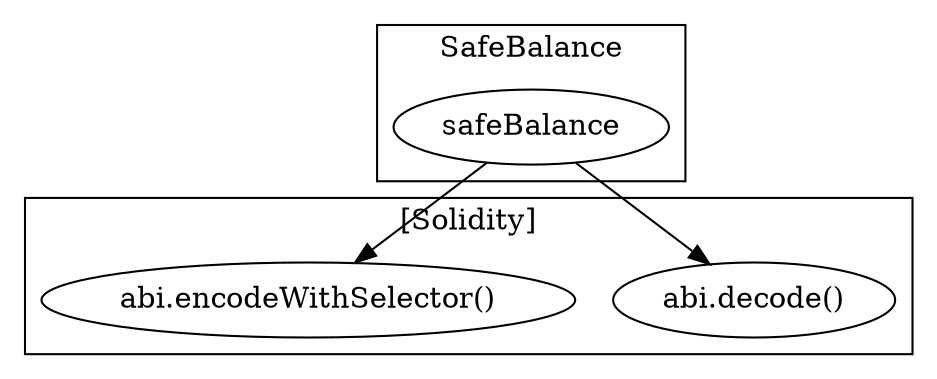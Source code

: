 strict digraph {
subgraph cluster_5256_SafeBalance {
label = "SafeBalance"
"5256_safeBalance" [label="safeBalance"]
}subgraph cluster_solidity {
label = "[Solidity]"
"abi.decode()" 
"abi.encodeWithSelector()" 
"5256_safeBalance" -> "abi.encodeWithSelector()"
"5256_safeBalance" -> "abi.decode()"
}
}